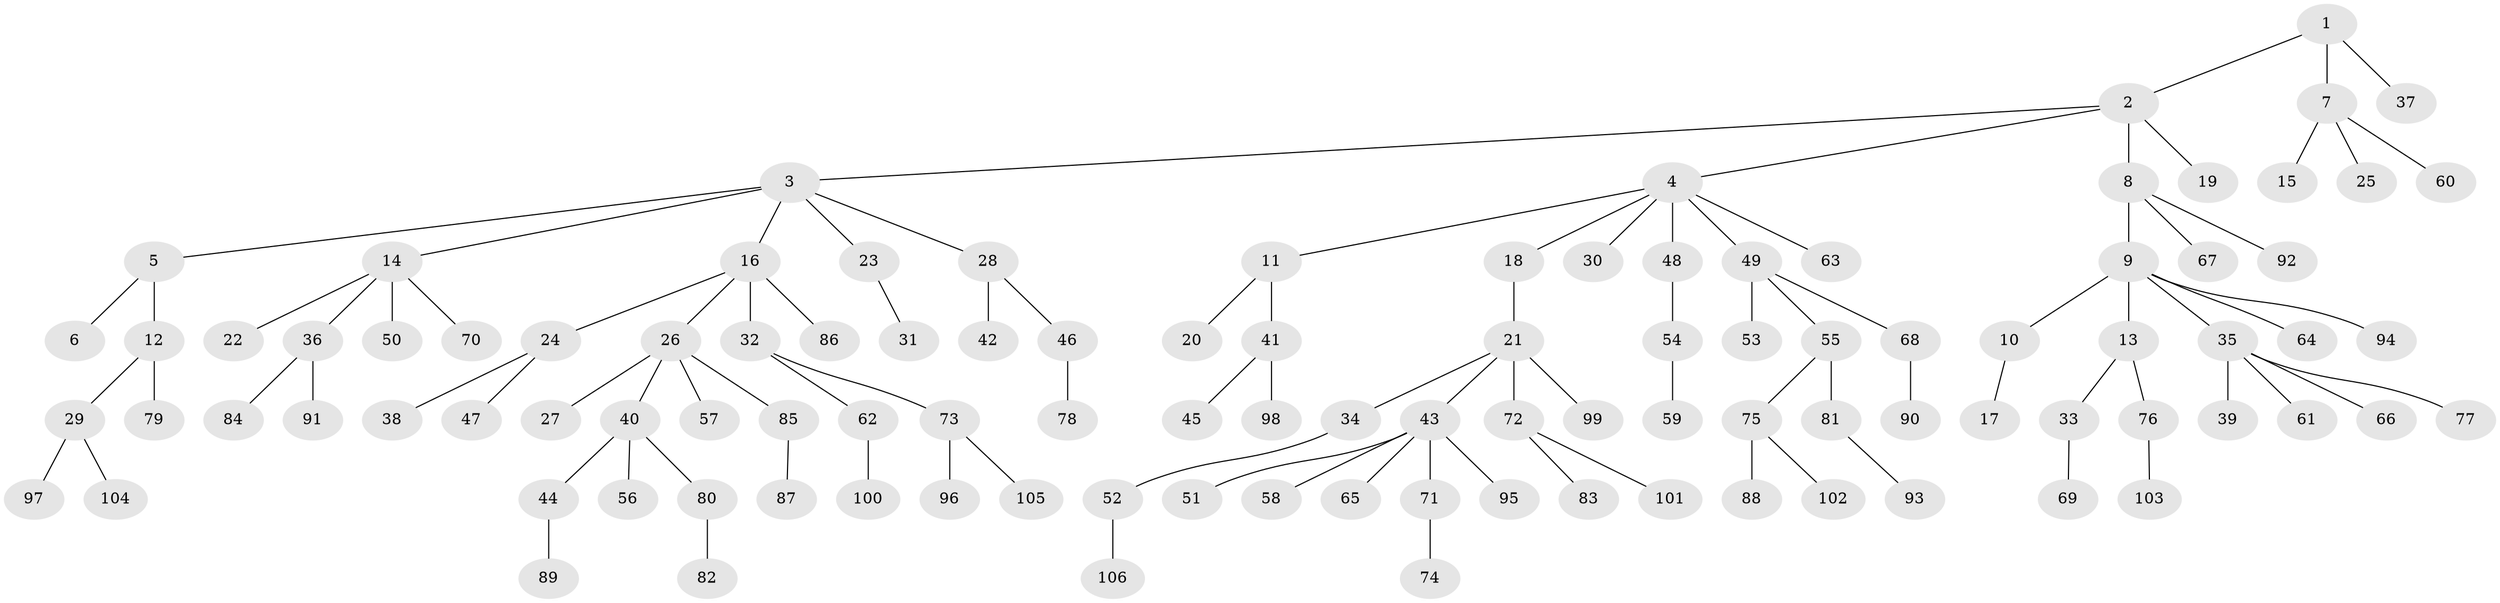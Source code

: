 // coarse degree distribution, {5: 0.06451612903225806, 11: 0.03225806451612903, 7: 0.03225806451612903, 1: 0.7419354838709677, 2: 0.0967741935483871, 3: 0.03225806451612903}
// Generated by graph-tools (version 1.1) at 2025/19/03/04/25 18:19:16]
// undirected, 106 vertices, 105 edges
graph export_dot {
graph [start="1"]
  node [color=gray90,style=filled];
  1;
  2;
  3;
  4;
  5;
  6;
  7;
  8;
  9;
  10;
  11;
  12;
  13;
  14;
  15;
  16;
  17;
  18;
  19;
  20;
  21;
  22;
  23;
  24;
  25;
  26;
  27;
  28;
  29;
  30;
  31;
  32;
  33;
  34;
  35;
  36;
  37;
  38;
  39;
  40;
  41;
  42;
  43;
  44;
  45;
  46;
  47;
  48;
  49;
  50;
  51;
  52;
  53;
  54;
  55;
  56;
  57;
  58;
  59;
  60;
  61;
  62;
  63;
  64;
  65;
  66;
  67;
  68;
  69;
  70;
  71;
  72;
  73;
  74;
  75;
  76;
  77;
  78;
  79;
  80;
  81;
  82;
  83;
  84;
  85;
  86;
  87;
  88;
  89;
  90;
  91;
  92;
  93;
  94;
  95;
  96;
  97;
  98;
  99;
  100;
  101;
  102;
  103;
  104;
  105;
  106;
  1 -- 2;
  1 -- 7;
  1 -- 37;
  2 -- 3;
  2 -- 4;
  2 -- 8;
  2 -- 19;
  3 -- 5;
  3 -- 14;
  3 -- 16;
  3 -- 23;
  3 -- 28;
  4 -- 11;
  4 -- 18;
  4 -- 30;
  4 -- 48;
  4 -- 49;
  4 -- 63;
  5 -- 6;
  5 -- 12;
  7 -- 15;
  7 -- 25;
  7 -- 60;
  8 -- 9;
  8 -- 67;
  8 -- 92;
  9 -- 10;
  9 -- 13;
  9 -- 35;
  9 -- 64;
  9 -- 94;
  10 -- 17;
  11 -- 20;
  11 -- 41;
  12 -- 29;
  12 -- 79;
  13 -- 33;
  13 -- 76;
  14 -- 22;
  14 -- 36;
  14 -- 50;
  14 -- 70;
  16 -- 24;
  16 -- 26;
  16 -- 32;
  16 -- 86;
  18 -- 21;
  21 -- 34;
  21 -- 43;
  21 -- 72;
  21 -- 99;
  23 -- 31;
  24 -- 38;
  24 -- 47;
  26 -- 27;
  26 -- 40;
  26 -- 57;
  26 -- 85;
  28 -- 42;
  28 -- 46;
  29 -- 97;
  29 -- 104;
  32 -- 62;
  32 -- 73;
  33 -- 69;
  34 -- 52;
  35 -- 39;
  35 -- 61;
  35 -- 66;
  35 -- 77;
  36 -- 84;
  36 -- 91;
  40 -- 44;
  40 -- 56;
  40 -- 80;
  41 -- 45;
  41 -- 98;
  43 -- 51;
  43 -- 58;
  43 -- 65;
  43 -- 71;
  43 -- 95;
  44 -- 89;
  46 -- 78;
  48 -- 54;
  49 -- 53;
  49 -- 55;
  49 -- 68;
  52 -- 106;
  54 -- 59;
  55 -- 75;
  55 -- 81;
  62 -- 100;
  68 -- 90;
  71 -- 74;
  72 -- 83;
  72 -- 101;
  73 -- 96;
  73 -- 105;
  75 -- 88;
  75 -- 102;
  76 -- 103;
  80 -- 82;
  81 -- 93;
  85 -- 87;
}
